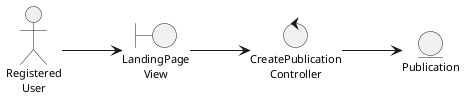 @startuml
skinparam style strictuml
left to right direction
skinparam defaultTextAlignment center
skinparam defaultFontSize 11

actor "Registered\nUser" as UserReg

boundary "LandingPage\nView" as LandingPageView
entity Publication
control "CreatePublication\nController" as CreatePublicationController

UserReg --> LandingPageView
LandingPageView --> CreatePublicationController
CreatePublicationController --> Publication
@enduml